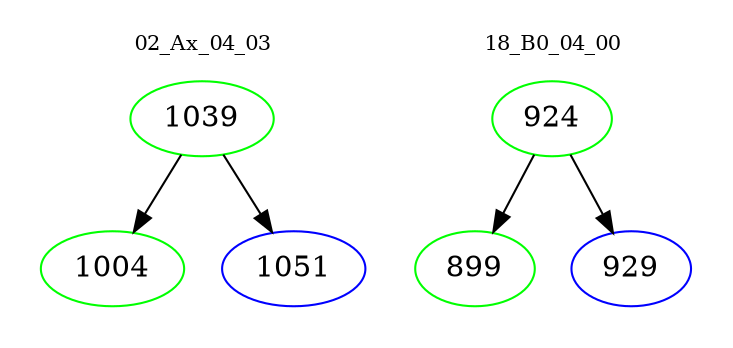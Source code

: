 digraph{
subgraph cluster_0 {
color = white
label = "02_Ax_04_03";
fontsize=10;
T0_1039 [label="1039", color="green"]
T0_1039 -> T0_1004 [color="black"]
T0_1004 [label="1004", color="green"]
T0_1039 -> T0_1051 [color="black"]
T0_1051 [label="1051", color="blue"]
}
subgraph cluster_1 {
color = white
label = "18_B0_04_00";
fontsize=10;
T1_924 [label="924", color="green"]
T1_924 -> T1_899 [color="black"]
T1_899 [label="899", color="green"]
T1_924 -> T1_929 [color="black"]
T1_929 [label="929", color="blue"]
}
}

